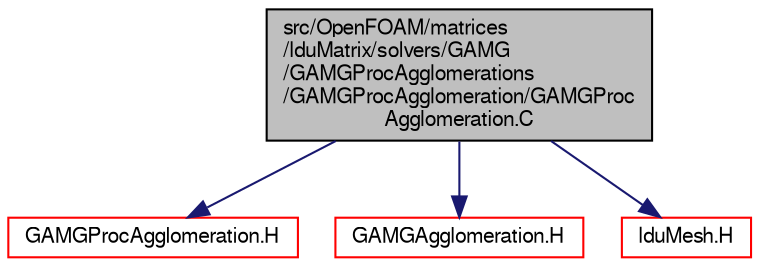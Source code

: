 digraph "src/OpenFOAM/matrices/lduMatrix/solvers/GAMG/GAMGProcAgglomerations/GAMGProcAgglomeration/GAMGProcAgglomeration.C"
{
  bgcolor="transparent";
  edge [fontname="FreeSans",fontsize="10",labelfontname="FreeSans",labelfontsize="10"];
  node [fontname="FreeSans",fontsize="10",shape=record];
  Node0 [label="src/OpenFOAM/matrices\l/lduMatrix/solvers/GAMG\l/GAMGProcAgglomerations\l/GAMGProcAgglomeration/GAMGProc\lAgglomeration.C",height=0.2,width=0.4,color="black", fillcolor="grey75", style="filled", fontcolor="black"];
  Node0 -> Node1 [color="midnightblue",fontsize="10",style="solid",fontname="FreeSans"];
  Node1 [label="GAMGProcAgglomeration.H",height=0.2,width=0.4,color="red",URL="$a10856.html"];
  Node0 -> Node62 [color="midnightblue",fontsize="10",style="solid",fontname="FreeSans"];
  Node62 [label="GAMGAgglomeration.H",height=0.2,width=0.4,color="red",URL="$a10832.html"];
  Node0 -> Node84 [color="midnightblue",fontsize="10",style="solid",fontname="FreeSans"];
  Node84 [label="lduMesh.H",height=0.2,width=0.4,color="red",URL="$a11153.html"];
}
